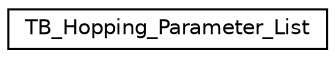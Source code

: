 digraph "Graphical Class Hierarchy"
{
  edge [fontname="Helvetica",fontsize="10",labelfontname="Helvetica",labelfontsize="10"];
  node [fontname="Helvetica",fontsize="10",shape=record];
  rankdir="LR";
  Node1 [label="TB_Hopping_Parameter_List",height=0.2,width=0.4,color="black", fillcolor="white", style="filled",URL="$classTB__Hopping__Parameter__List.html"];
}
